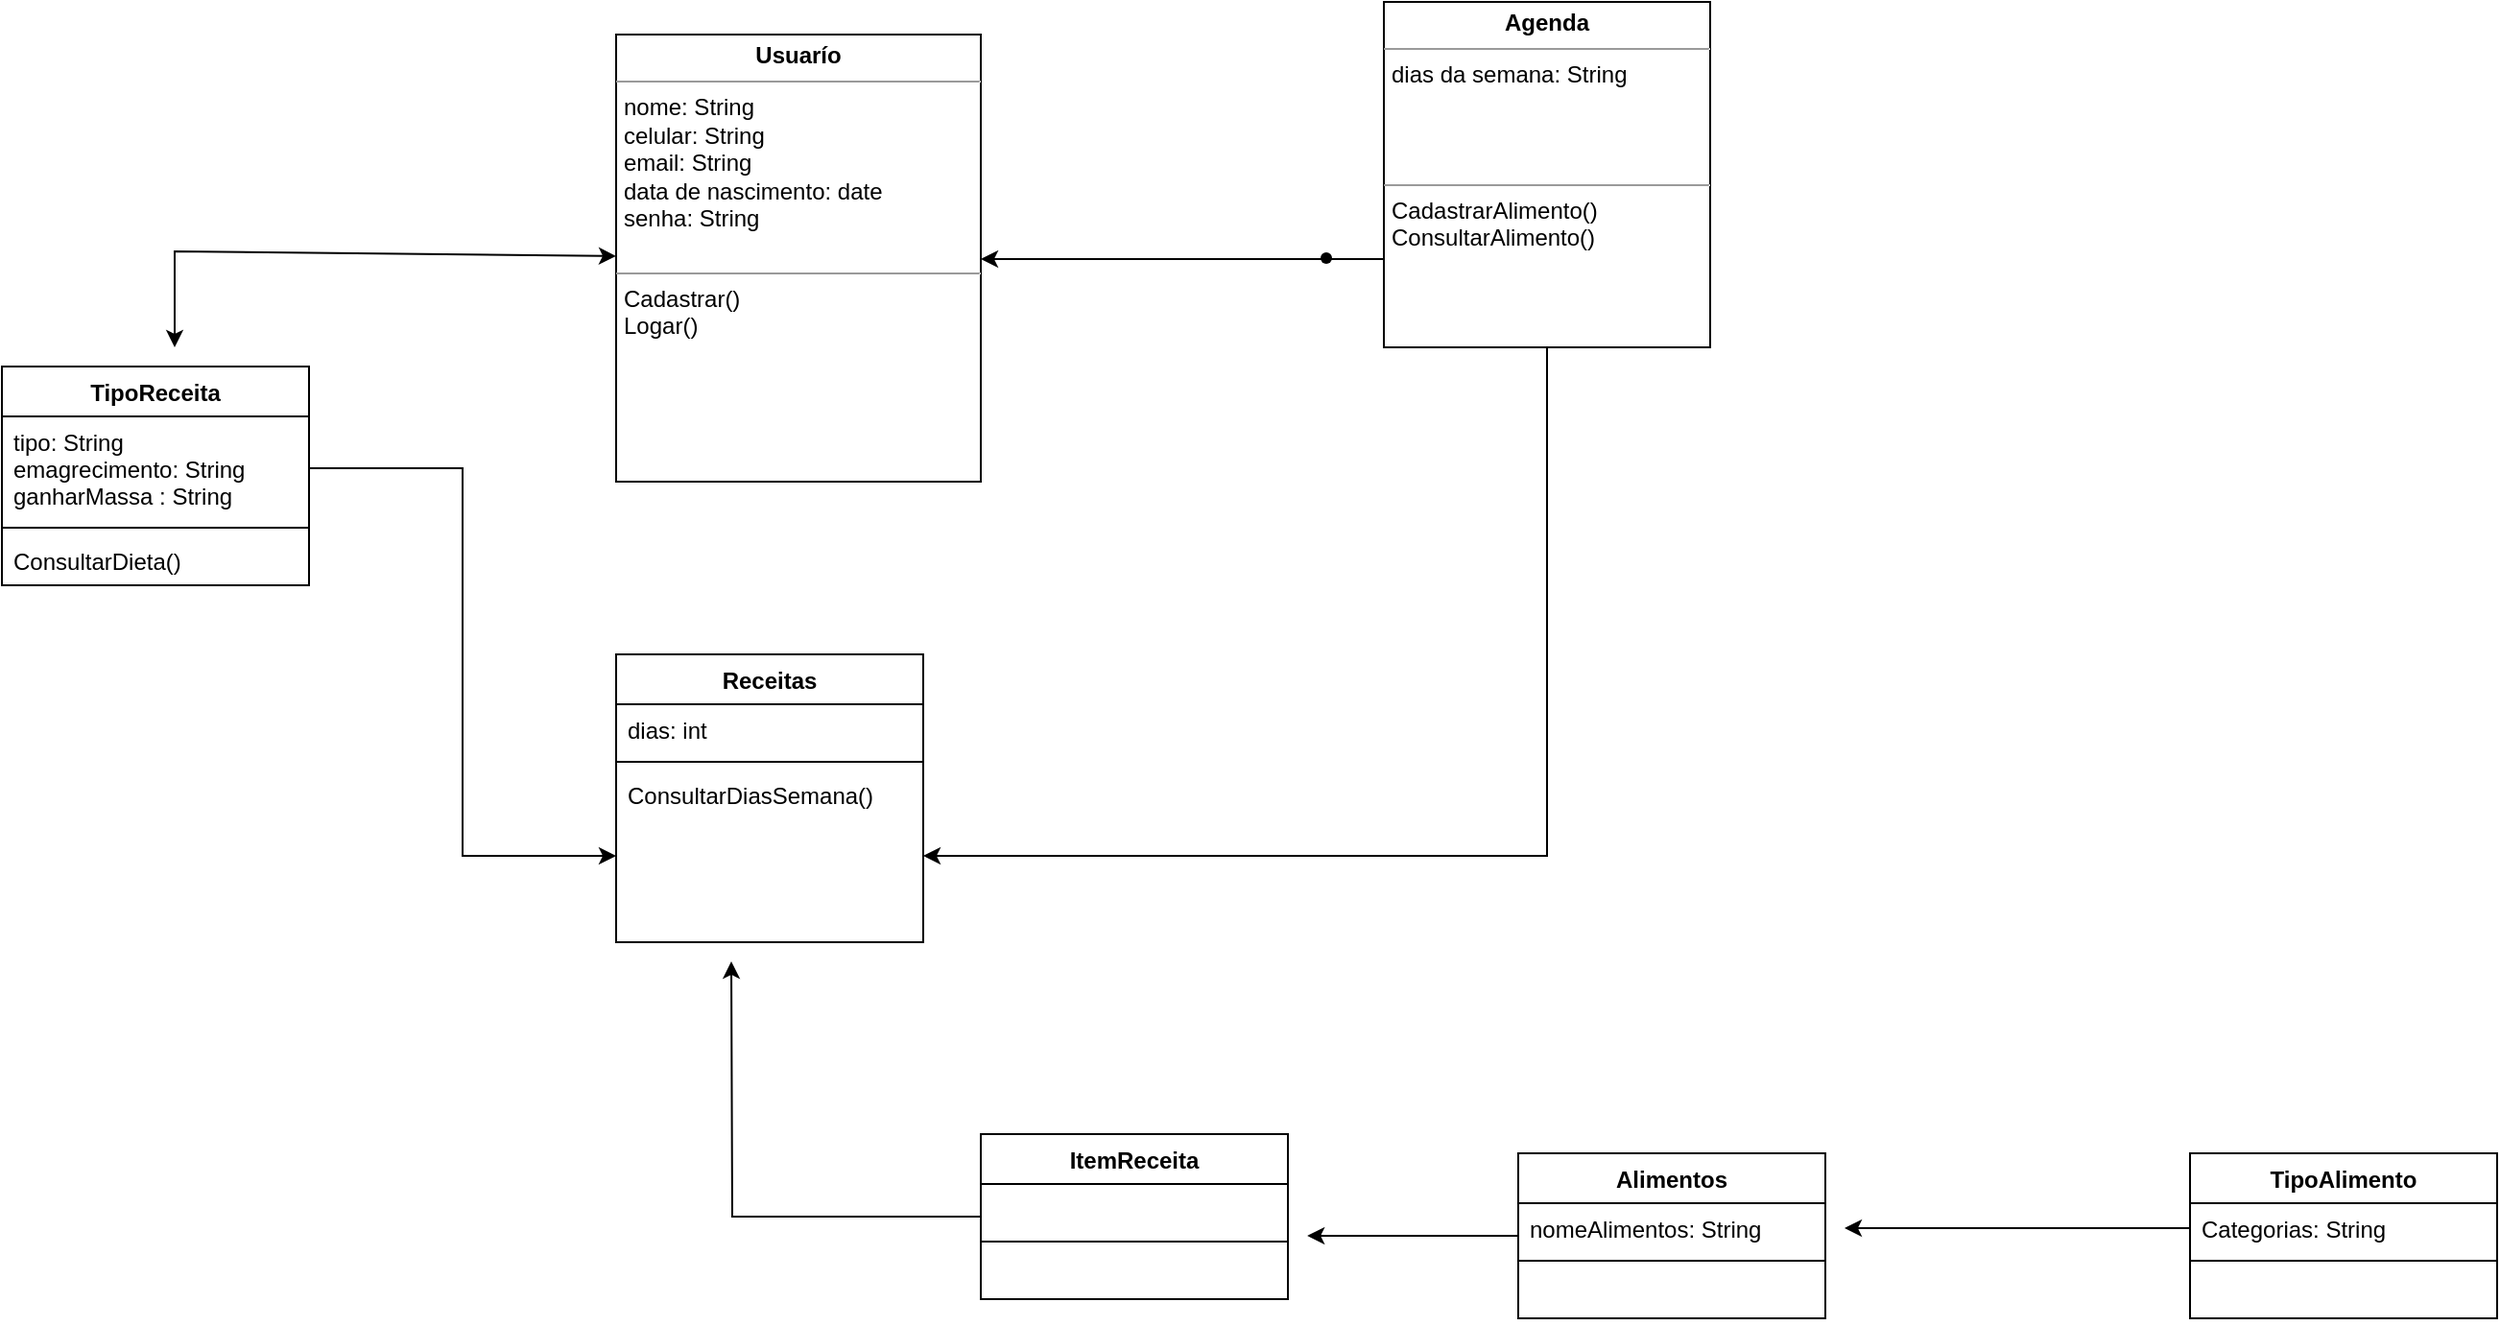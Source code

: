 <mxfile version="20.8.1" type="device"><diagram name="Page-1" id="c4acf3e9-155e-7222-9cf6-157b1a14988f"><mxGraphModel dx="2368" dy="691" grid="1" gridSize="10" guides="1" tooltips="1" connect="1" arrows="1" fold="1" page="1" pageScale="1" pageWidth="850" pageHeight="1100" background="none" math="0" shadow="0"><root><mxCell id="0"/><mxCell id="1" parent="0"/><mxCell id="5d2195bd80daf111-18" value="&lt;p style=&quot;margin:0px;margin-top:4px;text-align:center;&quot;&gt;&lt;b&gt;Usuarío&lt;/b&gt;&lt;/p&gt;&lt;hr size=&quot;1&quot;&gt;&lt;p style=&quot;margin:0px;margin-left:4px;&quot;&gt;nome: String&lt;/p&gt;&lt;p style=&quot;margin:0px;margin-left:4px;&quot;&gt;celular: String&lt;/p&gt;&lt;p style=&quot;margin:0px;margin-left:4px;&quot;&gt;email: String&lt;/p&gt;&lt;p style=&quot;margin:0px;margin-left:4px;&quot;&gt;data de nascimento: date&lt;/p&gt;&lt;p style=&quot;margin:0px;margin-left:4px;&quot;&gt;senha: String&lt;/p&gt;&lt;p style=&quot;margin:0px;margin-left:4px;&quot;&gt;&lt;br&gt;&lt;/p&gt;&lt;hr size=&quot;1&quot;&gt;&lt;p style=&quot;margin:0px;margin-left:4px;&quot;&gt;Cadastrar()&lt;/p&gt;&lt;p style=&quot;margin:0px;margin-left:4px;&quot;&gt;Logar()&lt;/p&gt;&lt;p style=&quot;margin:0px;margin-left:4px;&quot;&gt;&lt;br&gt;&lt;/p&gt;&lt;p style=&quot;margin:0px;margin-left:4px;&quot;&gt;&lt;br&gt;&lt;/p&gt;" style="verticalAlign=top;align=left;overflow=fill;fontSize=12;fontFamily=Helvetica;html=1;rounded=0;shadow=0;comic=0;labelBackgroundColor=none;strokeWidth=1" parent="1" vertex="1"><mxGeometry x="60" y="87" width="190" height="233" as="geometry"/></mxCell><mxCell id="VPIrvRHjgXz9I1ocZ6mU-26" style="edgeStyle=orthogonalEdgeStyle;rounded=0;orthogonalLoop=1;jettySize=auto;html=1;" parent="1" source="ITdcG2khJyKEX8FVuI93-1" target="UCDf7N1JlmvgBeOY4aT6-5" edge="1"><mxGeometry relative="1" as="geometry"><mxPoint x="545" y="440" as="targetPoint"/></mxGeometry></mxCell><mxCell id="ITdcG2khJyKEX8FVuI93-1" value="&lt;p style=&quot;margin:0px;margin-top:4px;text-align:center;&quot;&gt;&lt;b&gt;Agenda&lt;/b&gt;&lt;/p&gt;&lt;hr size=&quot;1&quot;&gt;&lt;p style=&quot;margin:0px;margin-left:4px;&quot;&gt;dias da semana: String&lt;/p&gt;&lt;p style=&quot;margin:0px;margin-left:4px;&quot;&gt;&lt;br&gt;&lt;/p&gt;&lt;p style=&quot;margin:0px;margin-left:4px;&quot;&gt;&lt;br&gt;&lt;/p&gt;&lt;p style=&quot;margin:0px;margin-left:4px;&quot;&gt;&lt;br&gt;&lt;/p&gt;&lt;hr size=&quot;1&quot;&gt;&lt;p style=&quot;margin:0px;margin-left:4px;&quot;&gt;CadastrarAlimento()&lt;/p&gt;&lt;p style=&quot;margin:0px;margin-left:4px;&quot;&gt;ConsultarAlimento()&lt;/p&gt;&lt;p style=&quot;margin:0px;margin-left:4px;&quot;&gt;&lt;br&gt;&lt;/p&gt;&lt;p style=&quot;margin:0px;margin-left:4px;&quot;&gt;&lt;br&gt;&lt;/p&gt;" style="verticalAlign=top;align=left;overflow=fill;fontSize=12;fontFamily=Helvetica;html=1;rounded=0;shadow=0;comic=0;labelBackgroundColor=none;strokeWidth=1" parent="1" vertex="1"><mxGeometry x="460" y="70" width="170" height="180" as="geometry"/></mxCell><mxCell id="VPIrvRHjgXz9I1ocZ6mU-1" style="edgeStyle=orthogonalEdgeStyle;rounded=0;orthogonalLoop=1;jettySize=auto;html=1;" parent="1" source="ITdcG2khJyKEX8FVuI93-1" target="5d2195bd80daf111-18" edge="1"><mxGeometry relative="1" as="geometry"><Array as="points"><mxPoint x="410" y="204"/><mxPoint x="410" y="204"/></Array></mxGeometry></mxCell><mxCell id="ITdcG2khJyKEX8FVuI93-5" value="" style="shape=waypoint;sketch=0;size=6;pointerEvents=1;points=[];fillColor=default;resizable=0;rotatable=0;perimeter=centerPerimeter;snapToPoint=1;align=left;verticalAlign=top;rounded=0;shadow=0;comic=0;labelBackgroundColor=none;strokeWidth=1;" parent="1" vertex="1"><mxGeometry x="410" y="183.5" width="40" height="40" as="geometry"/></mxCell><mxCell id="UCDf7N1JlmvgBeOY4aT6-2" value="Receitas" style="swimlane;fontStyle=1;align=center;verticalAlign=top;childLayout=stackLayout;horizontal=1;startSize=26;horizontalStack=0;resizeParent=1;resizeParentMax=0;resizeLast=0;collapsible=1;marginBottom=0;" parent="1" vertex="1"><mxGeometry x="60" y="410" width="160" height="150" as="geometry"/></mxCell><mxCell id="UCDf7N1JlmvgBeOY4aT6-3" value="dias: int" style="text;strokeColor=none;fillColor=none;align=left;verticalAlign=top;spacingLeft=4;spacingRight=4;overflow=hidden;rotatable=0;points=[[0,0.5],[1,0.5]];portConstraint=eastwest;" parent="UCDf7N1JlmvgBeOY4aT6-2" vertex="1"><mxGeometry y="26" width="160" height="26" as="geometry"/></mxCell><mxCell id="UCDf7N1JlmvgBeOY4aT6-4" value="" style="line;strokeWidth=1;fillColor=none;align=left;verticalAlign=middle;spacingTop=-1;spacingLeft=3;spacingRight=3;rotatable=0;labelPosition=right;points=[];portConstraint=eastwest;strokeColor=inherit;" parent="UCDf7N1JlmvgBeOY4aT6-2" vertex="1"><mxGeometry y="52" width="160" height="8" as="geometry"/></mxCell><mxCell id="UCDf7N1JlmvgBeOY4aT6-5" value="ConsultarDiasSemana()" style="text;strokeColor=none;fillColor=none;align=left;verticalAlign=top;spacingLeft=4;spacingRight=4;overflow=hidden;rotatable=0;points=[[0,0.5],[1,0.5]];portConstraint=eastwest;" parent="UCDf7N1JlmvgBeOY4aT6-2" vertex="1"><mxGeometry y="60" width="160" height="90" as="geometry"/></mxCell><mxCell id="iRlVoimaaRWuZlC5bBv--5" value="TipoReceita" style="swimlane;fontStyle=1;align=center;verticalAlign=top;childLayout=stackLayout;horizontal=1;startSize=26;horizontalStack=0;resizeParent=1;resizeParentMax=0;resizeLast=0;collapsible=1;marginBottom=0;" parent="1" vertex="1"><mxGeometry x="-260" y="260" width="160" height="114" as="geometry"/></mxCell><mxCell id="iRlVoimaaRWuZlC5bBv--6" value="tipo: String&#10;emagrecimento: String&#10;ganharMassa : String" style="text;strokeColor=none;fillColor=none;align=left;verticalAlign=top;spacingLeft=4;spacingRight=4;overflow=hidden;rotatable=0;points=[[0,0.5],[1,0.5]];portConstraint=eastwest;" parent="iRlVoimaaRWuZlC5bBv--5" vertex="1"><mxGeometry y="26" width="160" height="54" as="geometry"/></mxCell><mxCell id="iRlVoimaaRWuZlC5bBv--7" value="" style="line;strokeWidth=1;fillColor=none;align=left;verticalAlign=middle;spacingTop=-1;spacingLeft=3;spacingRight=3;rotatable=0;labelPosition=right;points=[];portConstraint=eastwest;strokeColor=inherit;" parent="iRlVoimaaRWuZlC5bBv--5" vertex="1"><mxGeometry y="80" width="160" height="8" as="geometry"/></mxCell><mxCell id="iRlVoimaaRWuZlC5bBv--8" value="ConsultarDieta()" style="text;strokeColor=none;fillColor=none;align=left;verticalAlign=top;spacingLeft=4;spacingRight=4;overflow=hidden;rotatable=0;points=[[0,0.5],[1,0.5]];portConstraint=eastwest;" parent="iRlVoimaaRWuZlC5bBv--5" vertex="1"><mxGeometry y="88" width="160" height="26" as="geometry"/></mxCell><mxCell id="VPIrvRHjgXz9I1ocZ6mU-2" value="" style="endArrow=classic;startArrow=classic;html=1;rounded=0;" parent="1" target="5d2195bd80daf111-18" edge="1"><mxGeometry width="50" height="50" relative="1" as="geometry"><mxPoint x="-170" y="250" as="sourcePoint"/><mxPoint x="40" y="200" as="targetPoint"/><Array as="points"><mxPoint x="-170" y="200"/></Array></mxGeometry></mxCell><mxCell id="VPIrvRHjgXz9I1ocZ6mU-4" style="edgeStyle=orthogonalEdgeStyle;rounded=0;orthogonalLoop=1;jettySize=auto;html=1;entryX=0;entryY=0.5;entryDx=0;entryDy=0;" parent="1" source="iRlVoimaaRWuZlC5bBv--6" target="UCDf7N1JlmvgBeOY4aT6-5" edge="1"><mxGeometry relative="1" as="geometry"/></mxCell><mxCell id="VPIrvRHjgXz9I1ocZ6mU-9" style="edgeStyle=orthogonalEdgeStyle;rounded=0;orthogonalLoop=1;jettySize=auto;html=1;" parent="1" source="VPIrvRHjgXz9I1ocZ6mU-5" edge="1"><mxGeometry relative="1" as="geometry"><mxPoint x="120" y="570" as="targetPoint"/></mxGeometry></mxCell><mxCell id="VPIrvRHjgXz9I1ocZ6mU-5" value="ItemReceita" style="swimlane;fontStyle=1;align=center;verticalAlign=top;childLayout=stackLayout;horizontal=1;startSize=26;horizontalStack=0;resizeParent=1;resizeParentMax=0;resizeLast=0;collapsible=1;marginBottom=0;" parent="1" vertex="1"><mxGeometry x="250" y="660" width="160" height="86" as="geometry"/></mxCell><mxCell id="VPIrvRHjgXz9I1ocZ6mU-6" value="  " style="text;strokeColor=none;fillColor=none;align=left;verticalAlign=top;spacingLeft=4;spacingRight=4;overflow=hidden;rotatable=0;points=[[0,0.5],[1,0.5]];portConstraint=eastwest;" parent="VPIrvRHjgXz9I1ocZ6mU-5" vertex="1"><mxGeometry y="26" width="160" height="26" as="geometry"/></mxCell><mxCell id="VPIrvRHjgXz9I1ocZ6mU-7" value="" style="line;strokeWidth=1;fillColor=none;align=left;verticalAlign=middle;spacingTop=-1;spacingLeft=3;spacingRight=3;rotatable=0;labelPosition=right;points=[];portConstraint=eastwest;strokeColor=inherit;" parent="VPIrvRHjgXz9I1ocZ6mU-5" vertex="1"><mxGeometry y="52" width="160" height="8" as="geometry"/></mxCell><mxCell id="VPIrvRHjgXz9I1ocZ6mU-8" value=" " style="text;strokeColor=none;fillColor=none;align=left;verticalAlign=top;spacingLeft=4;spacingRight=4;overflow=hidden;rotatable=0;points=[[0,0.5],[1,0.5]];portConstraint=eastwest;" parent="VPIrvRHjgXz9I1ocZ6mU-5" vertex="1"><mxGeometry y="60" width="160" height="26" as="geometry"/></mxCell><mxCell id="VPIrvRHjgXz9I1ocZ6mU-23" style="edgeStyle=orthogonalEdgeStyle;rounded=0;orthogonalLoop=1;jettySize=auto;html=1;entryX=1.063;entryY=-0.269;entryDx=0;entryDy=0;entryPerimeter=0;" parent="1" source="VPIrvRHjgXz9I1ocZ6mU-14" target="VPIrvRHjgXz9I1ocZ6mU-8" edge="1"><mxGeometry relative="1" as="geometry"/></mxCell><mxCell id="VPIrvRHjgXz9I1ocZ6mU-14" value="Alimentos" style="swimlane;fontStyle=1;align=center;verticalAlign=top;childLayout=stackLayout;horizontal=1;startSize=26;horizontalStack=0;resizeParent=1;resizeParentMax=0;resizeLast=0;collapsible=1;marginBottom=0;" parent="1" vertex="1"><mxGeometry x="530" y="670" width="160" height="86" as="geometry"/></mxCell><mxCell id="VPIrvRHjgXz9I1ocZ6mU-15" value="nomeAlimentos: String" style="text;strokeColor=none;fillColor=none;align=left;verticalAlign=top;spacingLeft=4;spacingRight=4;overflow=hidden;rotatable=0;points=[[0,0.5],[1,0.5]];portConstraint=eastwest;" parent="VPIrvRHjgXz9I1ocZ6mU-14" vertex="1"><mxGeometry y="26" width="160" height="26" as="geometry"/></mxCell><mxCell id="VPIrvRHjgXz9I1ocZ6mU-16" value="" style="line;strokeWidth=1;fillColor=none;align=left;verticalAlign=middle;spacingTop=-1;spacingLeft=3;spacingRight=3;rotatable=0;labelPosition=right;points=[];portConstraint=eastwest;strokeColor=inherit;" parent="VPIrvRHjgXz9I1ocZ6mU-14" vertex="1"><mxGeometry y="52" width="160" height="8" as="geometry"/></mxCell><mxCell id="VPIrvRHjgXz9I1ocZ6mU-17" value=" " style="text;strokeColor=none;fillColor=none;align=left;verticalAlign=top;spacingLeft=4;spacingRight=4;overflow=hidden;rotatable=0;points=[[0,0.5],[1,0.5]];portConstraint=eastwest;" parent="VPIrvRHjgXz9I1ocZ6mU-14" vertex="1"><mxGeometry y="60" width="160" height="26" as="geometry"/></mxCell><mxCell id="VPIrvRHjgXz9I1ocZ6mU-18" value="TipoAlimento" style="swimlane;fontStyle=1;align=center;verticalAlign=top;childLayout=stackLayout;horizontal=1;startSize=26;horizontalStack=0;resizeParent=1;resizeParentMax=0;resizeLast=0;collapsible=1;marginBottom=0;" parent="1" vertex="1"><mxGeometry x="880" y="670" width="160" height="86" as="geometry"/></mxCell><mxCell id="VPIrvRHjgXz9I1ocZ6mU-19" value="Categorias: String" style="text;strokeColor=none;fillColor=none;align=left;verticalAlign=top;spacingLeft=4;spacingRight=4;overflow=hidden;rotatable=0;points=[[0,0.5],[1,0.5]];portConstraint=eastwest;" parent="VPIrvRHjgXz9I1ocZ6mU-18" vertex="1"><mxGeometry y="26" width="160" height="26" as="geometry"/></mxCell><mxCell id="VPIrvRHjgXz9I1ocZ6mU-20" value="" style="line;strokeWidth=1;fillColor=none;align=left;verticalAlign=middle;spacingTop=-1;spacingLeft=3;spacingRight=3;rotatable=0;labelPosition=right;points=[];portConstraint=eastwest;strokeColor=inherit;" parent="VPIrvRHjgXz9I1ocZ6mU-18" vertex="1"><mxGeometry y="52" width="160" height="8" as="geometry"/></mxCell><mxCell id="VPIrvRHjgXz9I1ocZ6mU-21" value=" " style="text;strokeColor=none;fillColor=none;align=left;verticalAlign=top;spacingLeft=4;spacingRight=4;overflow=hidden;rotatable=0;points=[[0,0.5],[1,0.5]];portConstraint=eastwest;" parent="VPIrvRHjgXz9I1ocZ6mU-18" vertex="1"><mxGeometry y="60" width="160" height="26" as="geometry"/></mxCell><mxCell id="VPIrvRHjgXz9I1ocZ6mU-22" style="edgeStyle=orthogonalEdgeStyle;rounded=0;orthogonalLoop=1;jettySize=auto;html=1;" parent="1" source="VPIrvRHjgXz9I1ocZ6mU-19" edge="1"><mxGeometry relative="1" as="geometry"><mxPoint x="700" y="709" as="targetPoint"/></mxGeometry></mxCell></root></mxGraphModel></diagram></mxfile>